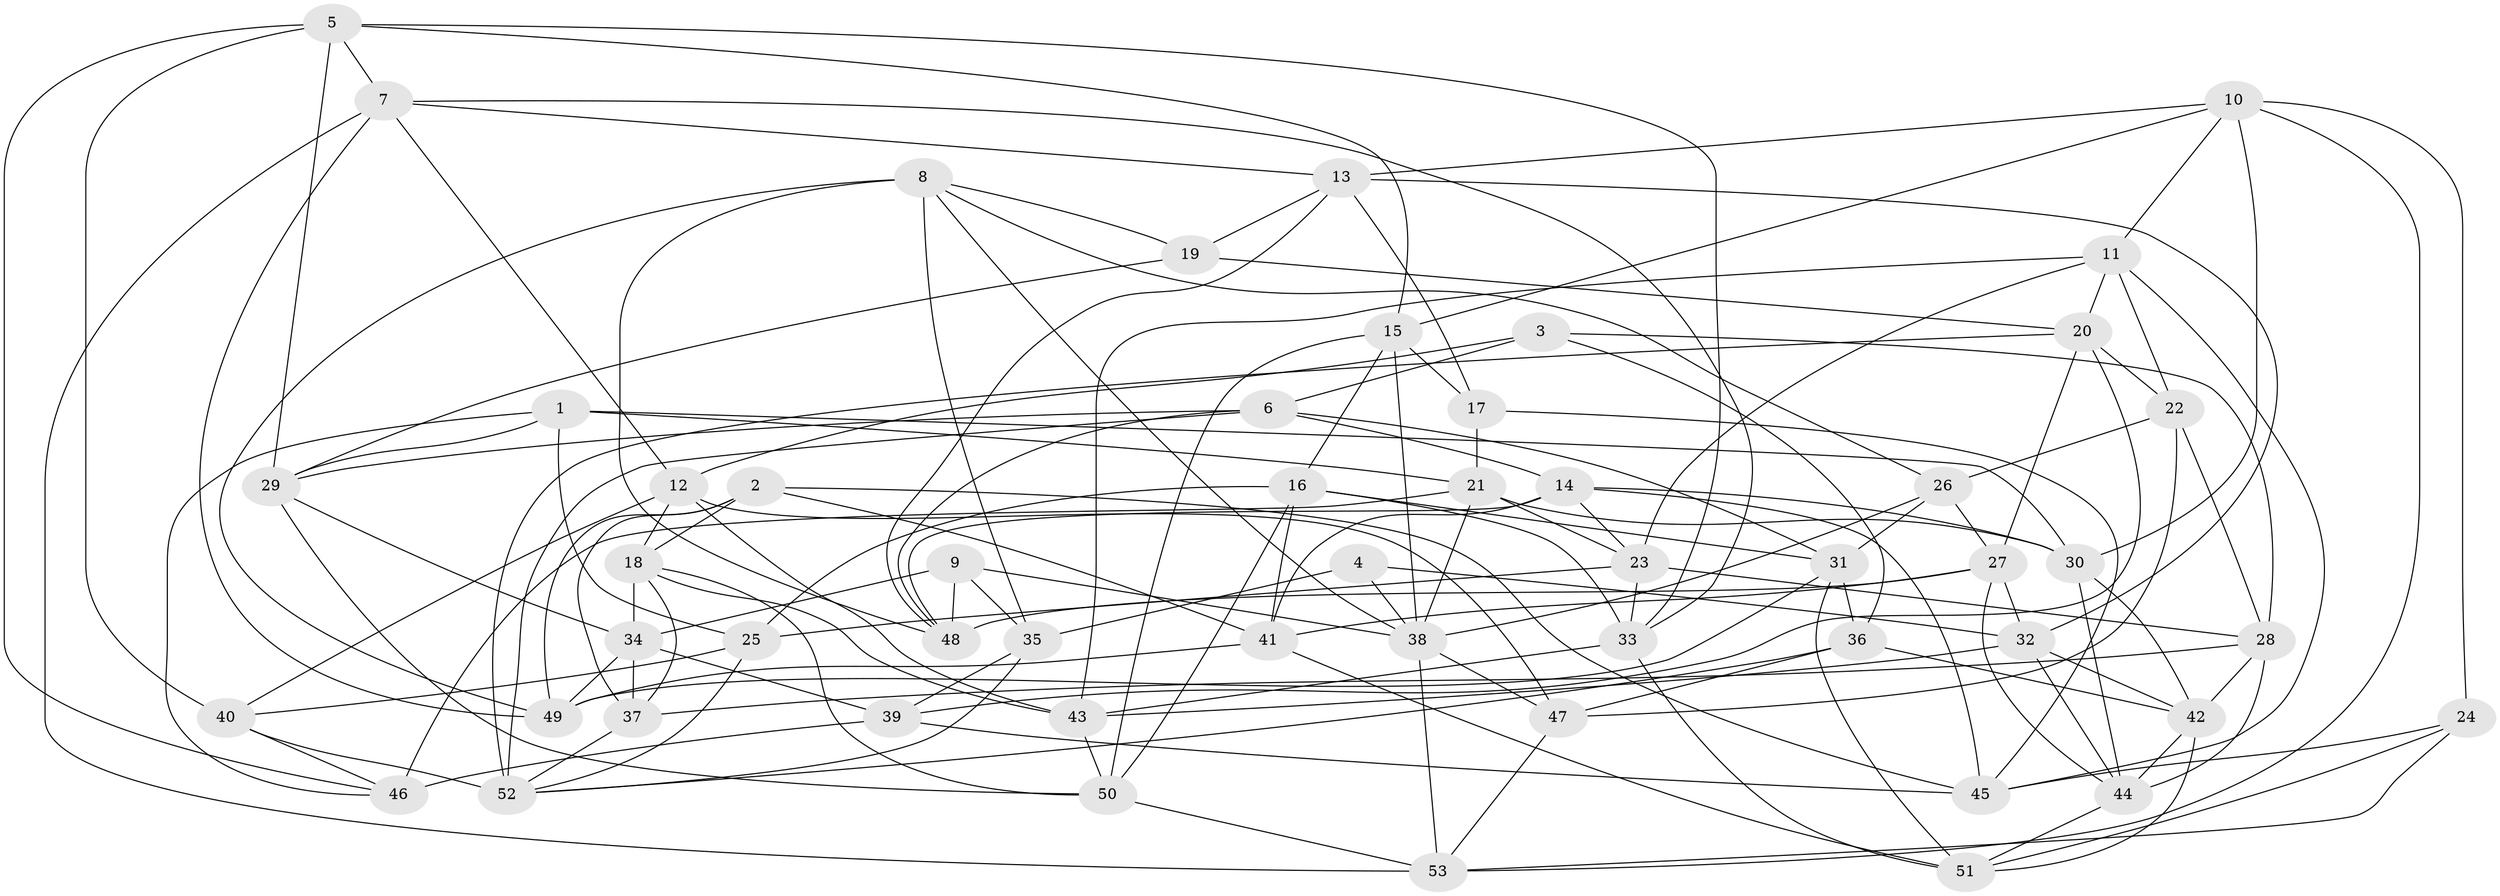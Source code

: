 // original degree distribution, {4: 1.0}
// Generated by graph-tools (version 1.1) at 2025/50/03/09/25 03:50:45]
// undirected, 53 vertices, 148 edges
graph export_dot {
graph [start="1"]
  node [color=gray90,style=filled];
  1;
  2;
  3;
  4;
  5;
  6;
  7;
  8;
  9;
  10;
  11;
  12;
  13;
  14;
  15;
  16;
  17;
  18;
  19;
  20;
  21;
  22;
  23;
  24;
  25;
  26;
  27;
  28;
  29;
  30;
  31;
  32;
  33;
  34;
  35;
  36;
  37;
  38;
  39;
  40;
  41;
  42;
  43;
  44;
  45;
  46;
  47;
  48;
  49;
  50;
  51;
  52;
  53;
  1 -- 21 [weight=1.0];
  1 -- 25 [weight=2.0];
  1 -- 29 [weight=1.0];
  1 -- 30 [weight=1.0];
  1 -- 46 [weight=1.0];
  2 -- 18 [weight=1.0];
  2 -- 37 [weight=2.0];
  2 -- 41 [weight=1.0];
  2 -- 45 [weight=1.0];
  2 -- 49 [weight=1.0];
  3 -- 6 [weight=1.0];
  3 -- 12 [weight=1.0];
  3 -- 28 [weight=1.0];
  3 -- 36 [weight=1.0];
  4 -- 32 [weight=1.0];
  4 -- 35 [weight=2.0];
  4 -- 38 [weight=1.0];
  5 -- 7 [weight=1.0];
  5 -- 15 [weight=1.0];
  5 -- 29 [weight=1.0];
  5 -- 33 [weight=1.0];
  5 -- 40 [weight=1.0];
  5 -- 46 [weight=1.0];
  6 -- 14 [weight=1.0];
  6 -- 29 [weight=1.0];
  6 -- 31 [weight=1.0];
  6 -- 48 [weight=1.0];
  6 -- 52 [weight=1.0];
  7 -- 12 [weight=1.0];
  7 -- 13 [weight=1.0];
  7 -- 33 [weight=1.0];
  7 -- 49 [weight=1.0];
  7 -- 53 [weight=1.0];
  8 -- 19 [weight=1.0];
  8 -- 26 [weight=1.0];
  8 -- 35 [weight=1.0];
  8 -- 38 [weight=1.0];
  8 -- 48 [weight=1.0];
  8 -- 49 [weight=1.0];
  9 -- 34 [weight=1.0];
  9 -- 35 [weight=1.0];
  9 -- 38 [weight=1.0];
  9 -- 48 [weight=1.0];
  10 -- 11 [weight=1.0];
  10 -- 13 [weight=1.0];
  10 -- 15 [weight=1.0];
  10 -- 24 [weight=1.0];
  10 -- 30 [weight=1.0];
  10 -- 53 [weight=1.0];
  11 -- 20 [weight=1.0];
  11 -- 22 [weight=1.0];
  11 -- 23 [weight=1.0];
  11 -- 43 [weight=1.0];
  11 -- 45 [weight=1.0];
  12 -- 18 [weight=1.0];
  12 -- 40 [weight=1.0];
  12 -- 43 [weight=1.0];
  12 -- 47 [weight=1.0];
  13 -- 17 [weight=1.0];
  13 -- 19 [weight=1.0];
  13 -- 32 [weight=1.0];
  13 -- 48 [weight=1.0];
  14 -- 23 [weight=1.0];
  14 -- 30 [weight=1.0];
  14 -- 41 [weight=1.0];
  14 -- 45 [weight=1.0];
  14 -- 48 [weight=1.0];
  15 -- 16 [weight=1.0];
  15 -- 17 [weight=1.0];
  15 -- 38 [weight=1.0];
  15 -- 50 [weight=1.0];
  16 -- 25 [weight=1.0];
  16 -- 31 [weight=1.0];
  16 -- 33 [weight=1.0];
  16 -- 41 [weight=1.0];
  16 -- 50 [weight=1.0];
  17 -- 21 [weight=1.0];
  17 -- 45 [weight=1.0];
  18 -- 34 [weight=1.0];
  18 -- 37 [weight=1.0];
  18 -- 43 [weight=1.0];
  18 -- 50 [weight=1.0];
  19 -- 20 [weight=1.0];
  19 -- 29 [weight=1.0];
  20 -- 22 [weight=1.0];
  20 -- 27 [weight=1.0];
  20 -- 39 [weight=1.0];
  20 -- 52 [weight=1.0];
  21 -- 23 [weight=1.0];
  21 -- 30 [weight=1.0];
  21 -- 38 [weight=1.0];
  21 -- 46 [weight=1.0];
  22 -- 26 [weight=2.0];
  22 -- 28 [weight=1.0];
  22 -- 47 [weight=1.0];
  23 -- 25 [weight=1.0];
  23 -- 28 [weight=1.0];
  23 -- 33 [weight=1.0];
  24 -- 45 [weight=1.0];
  24 -- 51 [weight=1.0];
  24 -- 53 [weight=1.0];
  25 -- 40 [weight=1.0];
  25 -- 52 [weight=1.0];
  26 -- 27 [weight=1.0];
  26 -- 31 [weight=1.0];
  26 -- 38 [weight=1.0];
  27 -- 32 [weight=1.0];
  27 -- 41 [weight=1.0];
  27 -- 44 [weight=1.0];
  27 -- 48 [weight=1.0];
  28 -- 37 [weight=1.0];
  28 -- 42 [weight=1.0];
  28 -- 44 [weight=1.0];
  29 -- 34 [weight=1.0];
  29 -- 50 [weight=1.0];
  30 -- 42 [weight=1.0];
  30 -- 44 [weight=1.0];
  31 -- 36 [weight=1.0];
  31 -- 49 [weight=1.0];
  31 -- 51 [weight=1.0];
  32 -- 42 [weight=1.0];
  32 -- 43 [weight=1.0];
  32 -- 44 [weight=1.0];
  33 -- 43 [weight=1.0];
  33 -- 51 [weight=1.0];
  34 -- 37 [weight=1.0];
  34 -- 39 [weight=1.0];
  34 -- 49 [weight=1.0];
  35 -- 39 [weight=1.0];
  35 -- 52 [weight=1.0];
  36 -- 42 [weight=1.0];
  36 -- 47 [weight=2.0];
  36 -- 52 [weight=1.0];
  37 -- 52 [weight=1.0];
  38 -- 47 [weight=1.0];
  38 -- 53 [weight=1.0];
  39 -- 45 [weight=1.0];
  39 -- 46 [weight=2.0];
  40 -- 46 [weight=1.0];
  40 -- 52 [weight=2.0];
  41 -- 49 [weight=1.0];
  41 -- 51 [weight=1.0];
  42 -- 44 [weight=1.0];
  42 -- 51 [weight=1.0];
  43 -- 50 [weight=1.0];
  44 -- 51 [weight=1.0];
  47 -- 53 [weight=1.0];
  50 -- 53 [weight=1.0];
}

